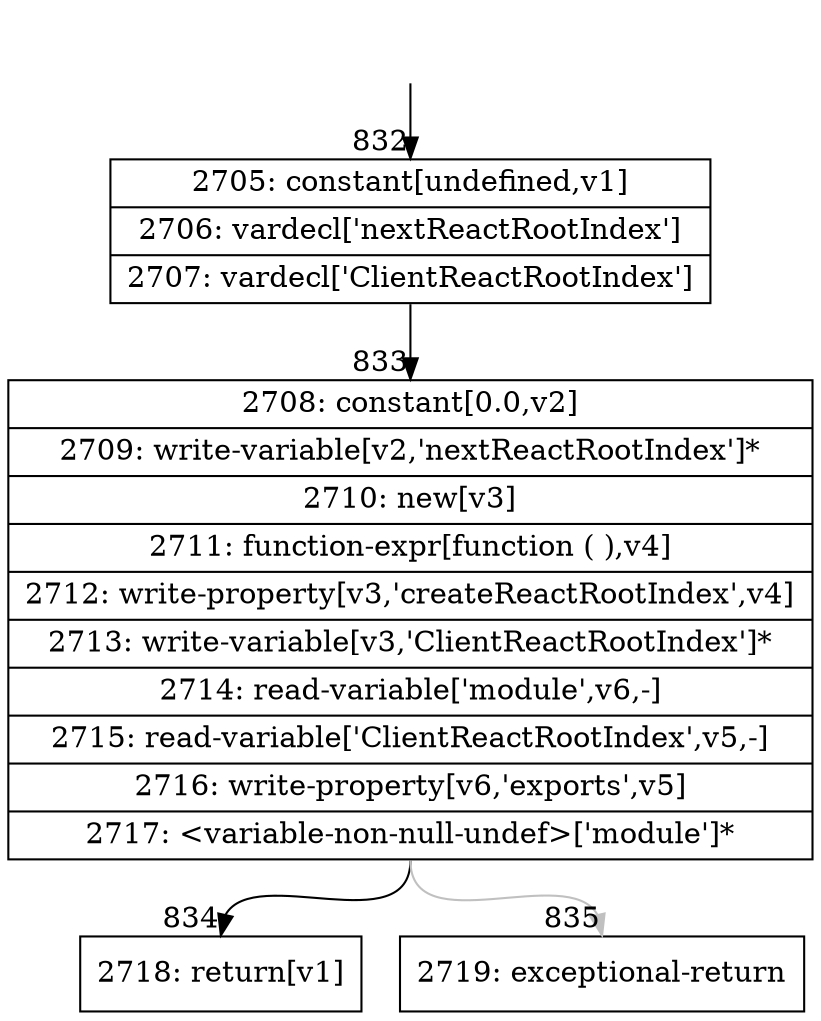 digraph {
rankdir="TD"
BB_entry60[shape=none,label=""];
BB_entry60 -> BB832 [tailport=s, headport=n, headlabel="    832"]
BB832 [shape=record label="{2705: constant[undefined,v1]|2706: vardecl['nextReactRootIndex']|2707: vardecl['ClientReactRootIndex']}" ] 
BB832 -> BB833 [tailport=s, headport=n, headlabel="      833"]
BB833 [shape=record label="{2708: constant[0.0,v2]|2709: write-variable[v2,'nextReactRootIndex']*|2710: new[v3]|2711: function-expr[function ( ),v4]|2712: write-property[v3,'createReactRootIndex',v4]|2713: write-variable[v3,'ClientReactRootIndex']*|2714: read-variable['module',v6,-]|2715: read-variable['ClientReactRootIndex',v5,-]|2716: write-property[v6,'exports',v5]|2717: \<variable-non-null-undef\>['module']*}" ] 
BB833 -> BB834 [tailport=s, headport=n, headlabel="      834"]
BB833 -> BB835 [tailport=s, headport=n, color=gray, headlabel="      835"]
BB834 [shape=record label="{2718: return[v1]}" ] 
BB835 [shape=record label="{2719: exceptional-return}" ] 
//#$~ 1484
}

